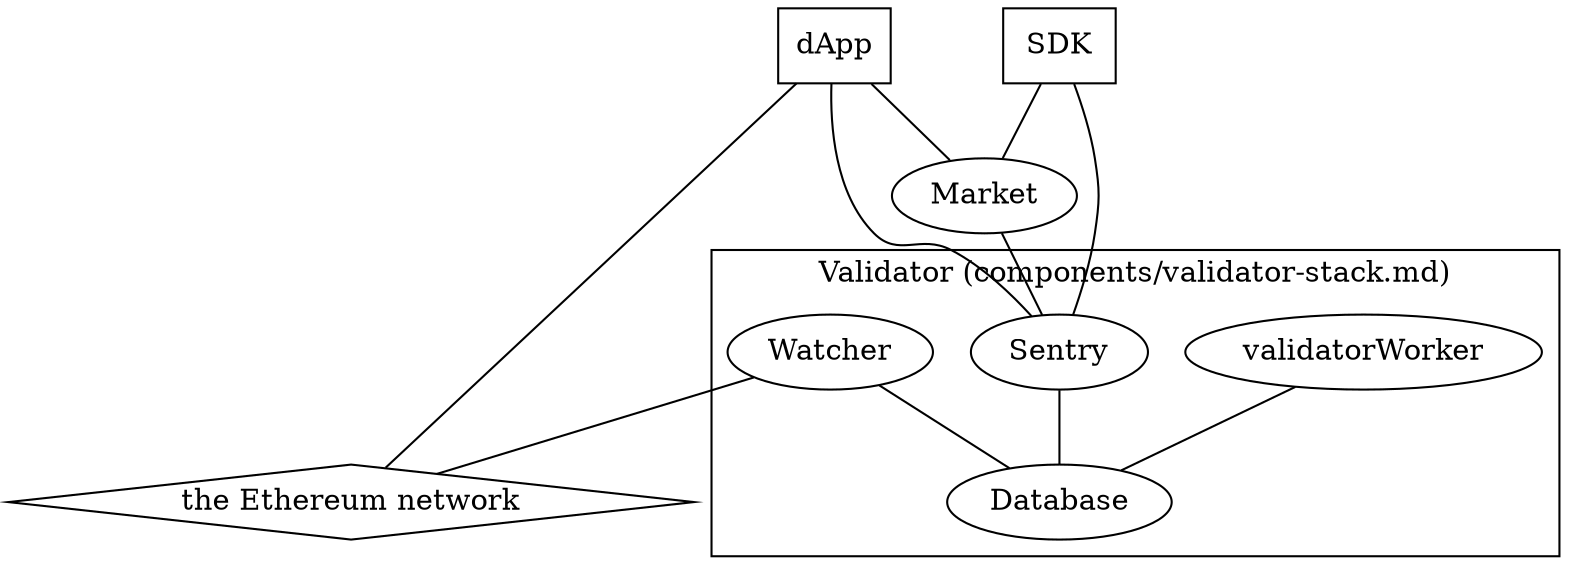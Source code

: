 graph {
	// @TODO: users, SDK
	// @TODO: can we visualize what data flows between the components?
	// @TODO: most validator stack components use the adapter, and the adapter uses adex-protocol-eth
	subgraph cluster_validator {
		label="Validator (components/validator-stack.md)";
		db[label="Database"];
		worker[label="validatorWorker"];
		sentry[label="Sentry"];
		watcher[label="Watcher"];
		worker -- db;
		sentry -- db;
		watcher -- db;
	}
	market[label="Market"];
	market -- sentry;
	ethereum[label="the Ethereum network", shape="diamond"];
	watcher -- ethereum;
	dapp[label="dApp",shape="box"];
	dapp -- market;
	dapp -- sentry;
	dapp -- ethereum;
	SDK[shape="box"];
	SDK -- sentry;
	SDK -- market;
}
